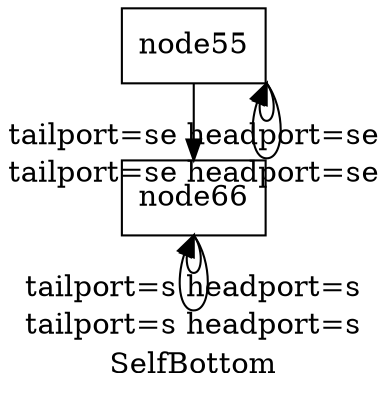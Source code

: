 digraph G{ label="SelfBottom"
node [shape = box] "node55"; 
"node55" -> "node55"[label ="tailport=se headport=se" tailport=se headport=se];
"node55" -> "node55"[label ="tailport=se headport=se" tailport=se headport=se];
"node55" -> "node66"  
"node66" -> "node66"[label ="tailport=s headport=s" tailport=s headport=s];
"node66" -> "node66"[label ="tailport=s headport=s" tailport=s headport=s];
}
